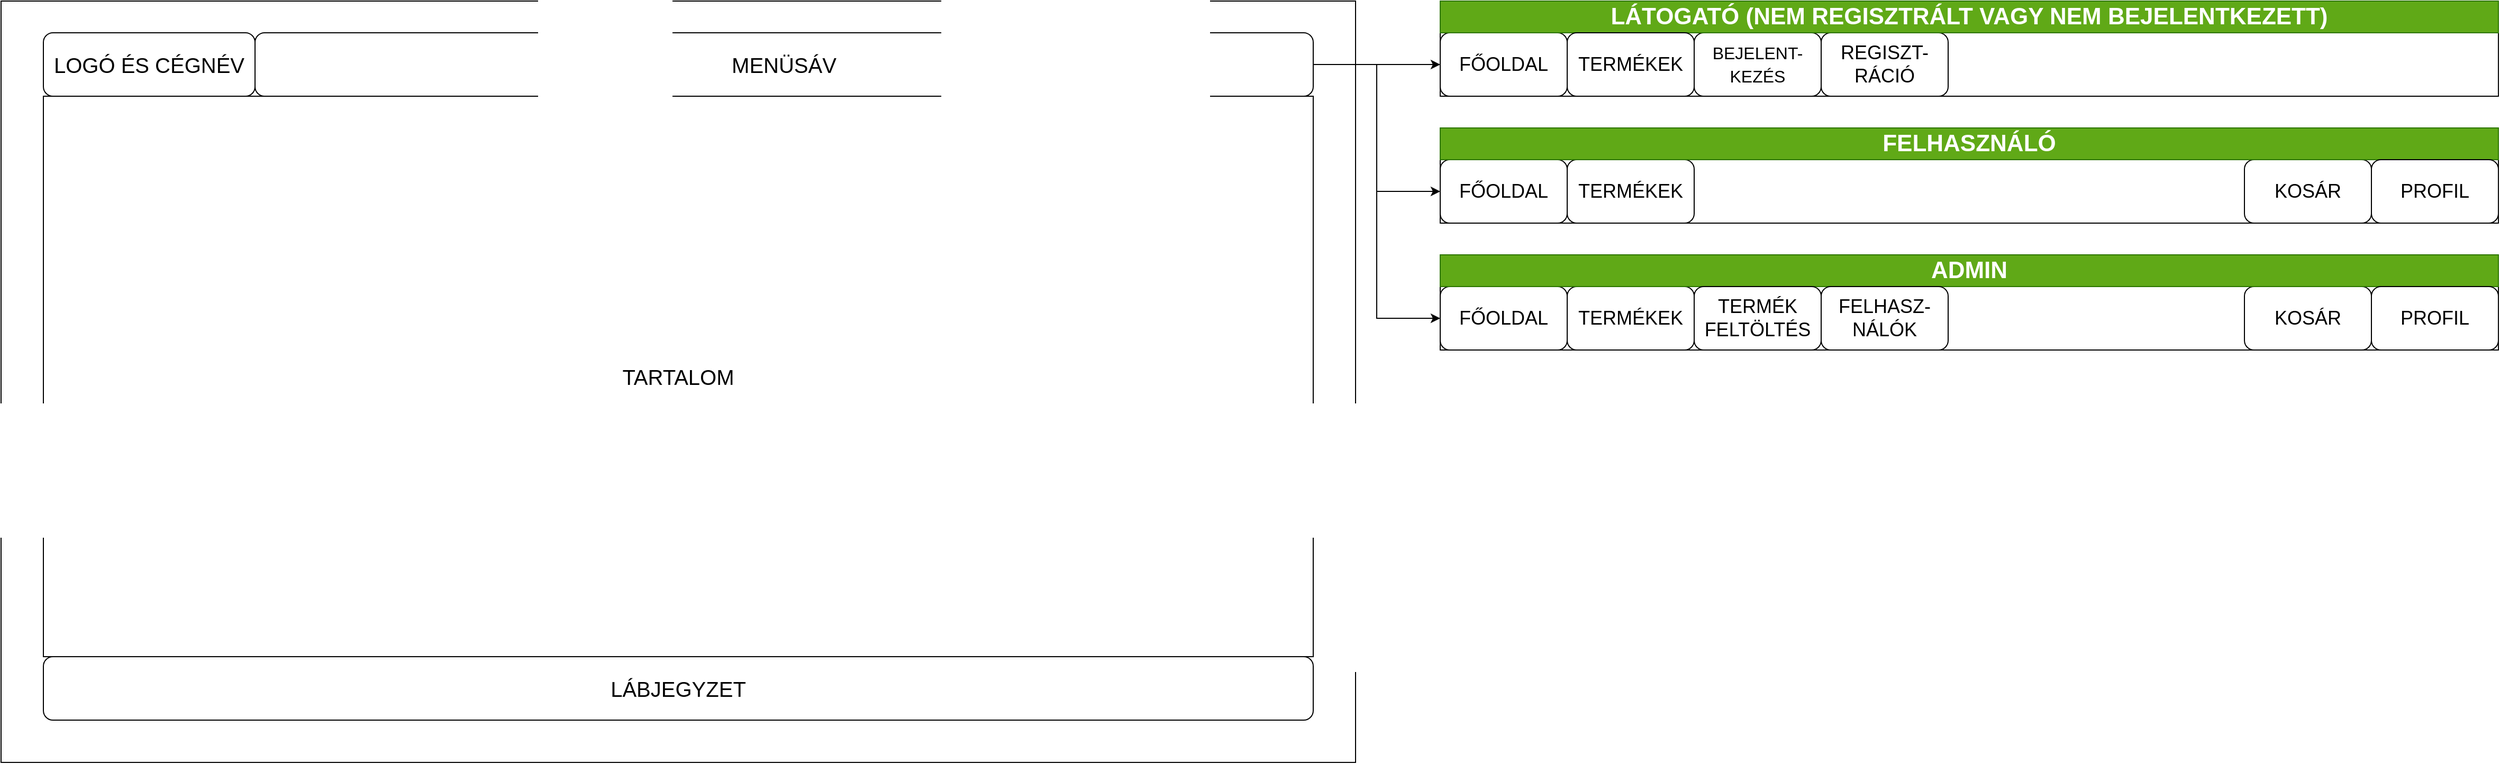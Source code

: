 <mxfile version="22.0.3" type="device">
  <diagram name="Page-1" id="DePHZawBamI79uTRQYGj">
    <mxGraphModel dx="1434" dy="846" grid="1" gridSize="10" guides="1" tooltips="1" connect="1" arrows="0" fold="1" page="1" pageScale="1" pageWidth="850" pageHeight="1100" math="0" shadow="0">
      <root>
        <mxCell id="0" />
        <mxCell id="1" parent="0" />
        <mxCell id="mxRg5QB01J4zmIiegyXu-12" value="" style="rounded=0;whiteSpace=wrap;html=1;fontSize=20;" parent="1" vertex="1">
          <mxGeometry width="1280" height="720" as="geometry" />
        </mxCell>
        <mxCell id="FzdxigJkwCDjCAKCCbqZ-22" style="edgeStyle=orthogonalEdgeStyle;rounded=0;orthogonalLoop=1;jettySize=auto;html=1;exitX=1;exitY=0.5;exitDx=0;exitDy=0;entryX=0;entryY=0.5;entryDx=0;entryDy=0;" parent="1" source="mxRg5QB01J4zmIiegyXu-13" target="FzdxigJkwCDjCAKCCbqZ-16" edge="1">
          <mxGeometry relative="1" as="geometry" />
        </mxCell>
        <mxCell id="FzdxigJkwCDjCAKCCbqZ-23" style="edgeStyle=orthogonalEdgeStyle;rounded=0;orthogonalLoop=1;jettySize=auto;html=1;exitX=1;exitY=0.5;exitDx=0;exitDy=0;entryX=0;entryY=0.5;entryDx=0;entryDy=0;" parent="1" source="mxRg5QB01J4zmIiegyXu-13" target="FzdxigJkwCDjCAKCCbqZ-2" edge="1">
          <mxGeometry relative="1" as="geometry" />
        </mxCell>
        <mxCell id="FzdxigJkwCDjCAKCCbqZ-24" style="edgeStyle=orthogonalEdgeStyle;rounded=0;orthogonalLoop=1;jettySize=auto;html=1;exitX=1;exitY=0.5;exitDx=0;exitDy=0;entryX=0;entryY=0.5;entryDx=0;entryDy=0;" parent="1" source="mxRg5QB01J4zmIiegyXu-13" target="FzdxigJkwCDjCAKCCbqZ-8" edge="1">
          <mxGeometry relative="1" as="geometry" />
        </mxCell>
        <mxCell id="mxRg5QB01J4zmIiegyXu-13" value="MENÜSÁV" style="rounded=1;whiteSpace=wrap;html=1;fontSize=20;" parent="1" vertex="1">
          <mxGeometry x="240" y="30" width="1000" height="60" as="geometry" />
        </mxCell>
        <mxCell id="mxRg5QB01J4zmIiegyXu-14" value="LÁBJEGYZET" style="rounded=1;whiteSpace=wrap;html=1;fontSize=20;" parent="1" vertex="1">
          <mxGeometry x="40" y="620" width="1200" height="60" as="geometry" />
        </mxCell>
        <mxCell id="mxRg5QB01J4zmIiegyXu-16" value="LOGÓ ÉS CÉGNÉV" style="rounded=1;whiteSpace=wrap;html=1;fontSize=20;" parent="1" vertex="1">
          <mxGeometry x="40" y="30" width="200" height="60" as="geometry" />
        </mxCell>
        <mxCell id="mxRg5QB01J4zmIiegyXu-17" value="TARTALOM" style="rounded=0;whiteSpace=wrap;html=1;fontSize=20;" parent="1" vertex="1">
          <mxGeometry x="40" y="90" width="1200" height="530" as="geometry" />
        </mxCell>
        <mxCell id="FzdxigJkwCDjCAKCCbqZ-1" value="" style="rounded=0;whiteSpace=wrap;html=1;" parent="1" vertex="1">
          <mxGeometry x="1360" y="150" width="1000" height="60" as="geometry" />
        </mxCell>
        <mxCell id="FzdxigJkwCDjCAKCCbqZ-2" value="FŐOLDAL" style="rounded=1;whiteSpace=wrap;html=1;fontSize=18;" parent="1" vertex="1">
          <mxGeometry x="1360" y="150" width="120" height="60" as="geometry" />
        </mxCell>
        <mxCell id="FzdxigJkwCDjCAKCCbqZ-3" value="TERMÉKEK" style="rounded=1;whiteSpace=wrap;html=1;fontSize=18;" parent="1" vertex="1">
          <mxGeometry x="1480" y="150" width="120" height="60" as="geometry" />
        </mxCell>
        <mxCell id="FzdxigJkwCDjCAKCCbqZ-4" value="KOSÁR" style="rounded=1;whiteSpace=wrap;html=1;fontSize=18;" parent="1" vertex="1">
          <mxGeometry x="2120" y="150" width="120" height="60" as="geometry" />
        </mxCell>
        <mxCell id="FzdxigJkwCDjCAKCCbqZ-6" value="&lt;font style=&quot;font-size: 22px;&quot;&gt;FELHASZNÁLÓ&lt;/font&gt;" style="rounded=0;whiteSpace=wrap;html=1;fontStyle=1;fillColor=#60a917;fontColor=#ffffff;strokeColor=#2D7600;" parent="1" vertex="1">
          <mxGeometry x="1360" y="120" width="1000" height="30" as="geometry" />
        </mxCell>
        <mxCell id="FzdxigJkwCDjCAKCCbqZ-7" value="" style="rounded=0;whiteSpace=wrap;html=1;" parent="1" vertex="1">
          <mxGeometry x="1360" y="270" width="1000" height="60" as="geometry" />
        </mxCell>
        <mxCell id="FzdxigJkwCDjCAKCCbqZ-8" value="FŐOLDAL" style="rounded=1;whiteSpace=wrap;html=1;fontSize=18;" parent="1" vertex="1">
          <mxGeometry x="1360" y="270" width="120" height="60" as="geometry" />
        </mxCell>
        <mxCell id="FzdxigJkwCDjCAKCCbqZ-9" value="TERMÉKEK" style="rounded=1;whiteSpace=wrap;html=1;fontSize=18;" parent="1" vertex="1">
          <mxGeometry x="1480" y="270" width="120" height="60" as="geometry" />
        </mxCell>
        <mxCell id="FzdxigJkwCDjCAKCCbqZ-10" value="KOSÁR" style="rounded=1;whiteSpace=wrap;html=1;fontSize=18;" parent="1" vertex="1">
          <mxGeometry x="2120" y="270" width="120" height="60" as="geometry" />
        </mxCell>
        <mxCell id="FzdxigJkwCDjCAKCCbqZ-12" value="&lt;font style=&quot;font-size: 22px;&quot;&gt;ADMIN&lt;/font&gt;" style="rounded=0;whiteSpace=wrap;html=1;fontStyle=1;fillColor=#60a917;fontColor=#ffffff;strokeColor=#2D7600;" parent="1" vertex="1">
          <mxGeometry x="1360" y="240" width="1000" height="30" as="geometry" />
        </mxCell>
        <mxCell id="FzdxigJkwCDjCAKCCbqZ-13" value="TERMÉK&lt;br style=&quot;font-size: 18px;&quot;&gt;FELTÖLTÉS" style="rounded=1;whiteSpace=wrap;html=1;fontSize=18;" parent="1" vertex="1">
          <mxGeometry x="1600" y="270" width="120" height="60" as="geometry" />
        </mxCell>
        <mxCell id="FzdxigJkwCDjCAKCCbqZ-15" value="" style="rounded=0;whiteSpace=wrap;html=1;" parent="1" vertex="1">
          <mxGeometry x="1360" y="30" width="1000" height="60" as="geometry" />
        </mxCell>
        <mxCell id="FzdxigJkwCDjCAKCCbqZ-16" value="FŐOLDAL" style="rounded=1;whiteSpace=wrap;html=1;fontSize=18;" parent="1" vertex="1">
          <mxGeometry x="1360" y="30" width="120" height="60" as="geometry" />
        </mxCell>
        <mxCell id="FzdxigJkwCDjCAKCCbqZ-17" value="&lt;div style=&quot;&quot;&gt;&lt;span style=&quot;font-size: 16px; background-color: initial;&quot;&gt;BEJELENT-&lt;br&gt;KEZÉS&lt;/span&gt;&lt;/div&gt;" style="rounded=1;whiteSpace=wrap;html=1;fontSize=18;align=center;" parent="1" vertex="1">
          <mxGeometry x="1600" y="30" width="120" height="60" as="geometry" />
        </mxCell>
        <mxCell id="FzdxigJkwCDjCAKCCbqZ-18" value="REGISZT-&lt;br&gt;RÁCIÓ" style="rounded=1;whiteSpace=wrap;html=1;fontSize=18;" parent="1" vertex="1">
          <mxGeometry x="1720" y="30" width="120" height="60" as="geometry" />
        </mxCell>
        <mxCell id="FzdxigJkwCDjCAKCCbqZ-19" value="&lt;span style=&quot;font-size: 22px;&quot;&gt;LÁTOGATÓ (NEM REGISZTRÁLT VAGY NEM BEJELENTKEZETT)&lt;/span&gt;" style="rounded=0;whiteSpace=wrap;html=1;fontStyle=1;fillColor=#60a917;fontColor=#ffffff;strokeColor=#2D7600;" parent="1" vertex="1">
          <mxGeometry x="1360" width="1000" height="30" as="geometry" />
        </mxCell>
        <mxCell id="FzdxigJkwCDjCAKCCbqZ-21" value="FELHASZ-NÁLÓK" style="rounded=1;whiteSpace=wrap;html=1;fontSize=18;" parent="1" vertex="1">
          <mxGeometry x="1720" y="270" width="120" height="60" as="geometry" />
        </mxCell>
        <mxCell id="ASaQUbdj0bfqz2aTXx7I-3" value="PROFIL" style="rounded=1;whiteSpace=wrap;html=1;fontSize=18;" parent="1" vertex="1">
          <mxGeometry x="2240" y="150" width="120" height="60" as="geometry" />
        </mxCell>
        <mxCell id="ASaQUbdj0bfqz2aTXx7I-4" value="PROFIL" style="rounded=1;whiteSpace=wrap;html=1;fontSize=18;" parent="1" vertex="1">
          <mxGeometry x="2240" y="270" width="120" height="60" as="geometry" />
        </mxCell>
        <mxCell id="gGwXDd-rtarMq5bQO95X-1" value="TERMÉKEK" style="rounded=1;whiteSpace=wrap;html=1;fontSize=18;" vertex="1" parent="1">
          <mxGeometry x="1480" y="30" width="120" height="60" as="geometry" />
        </mxCell>
      </root>
    </mxGraphModel>
  </diagram>
</mxfile>
